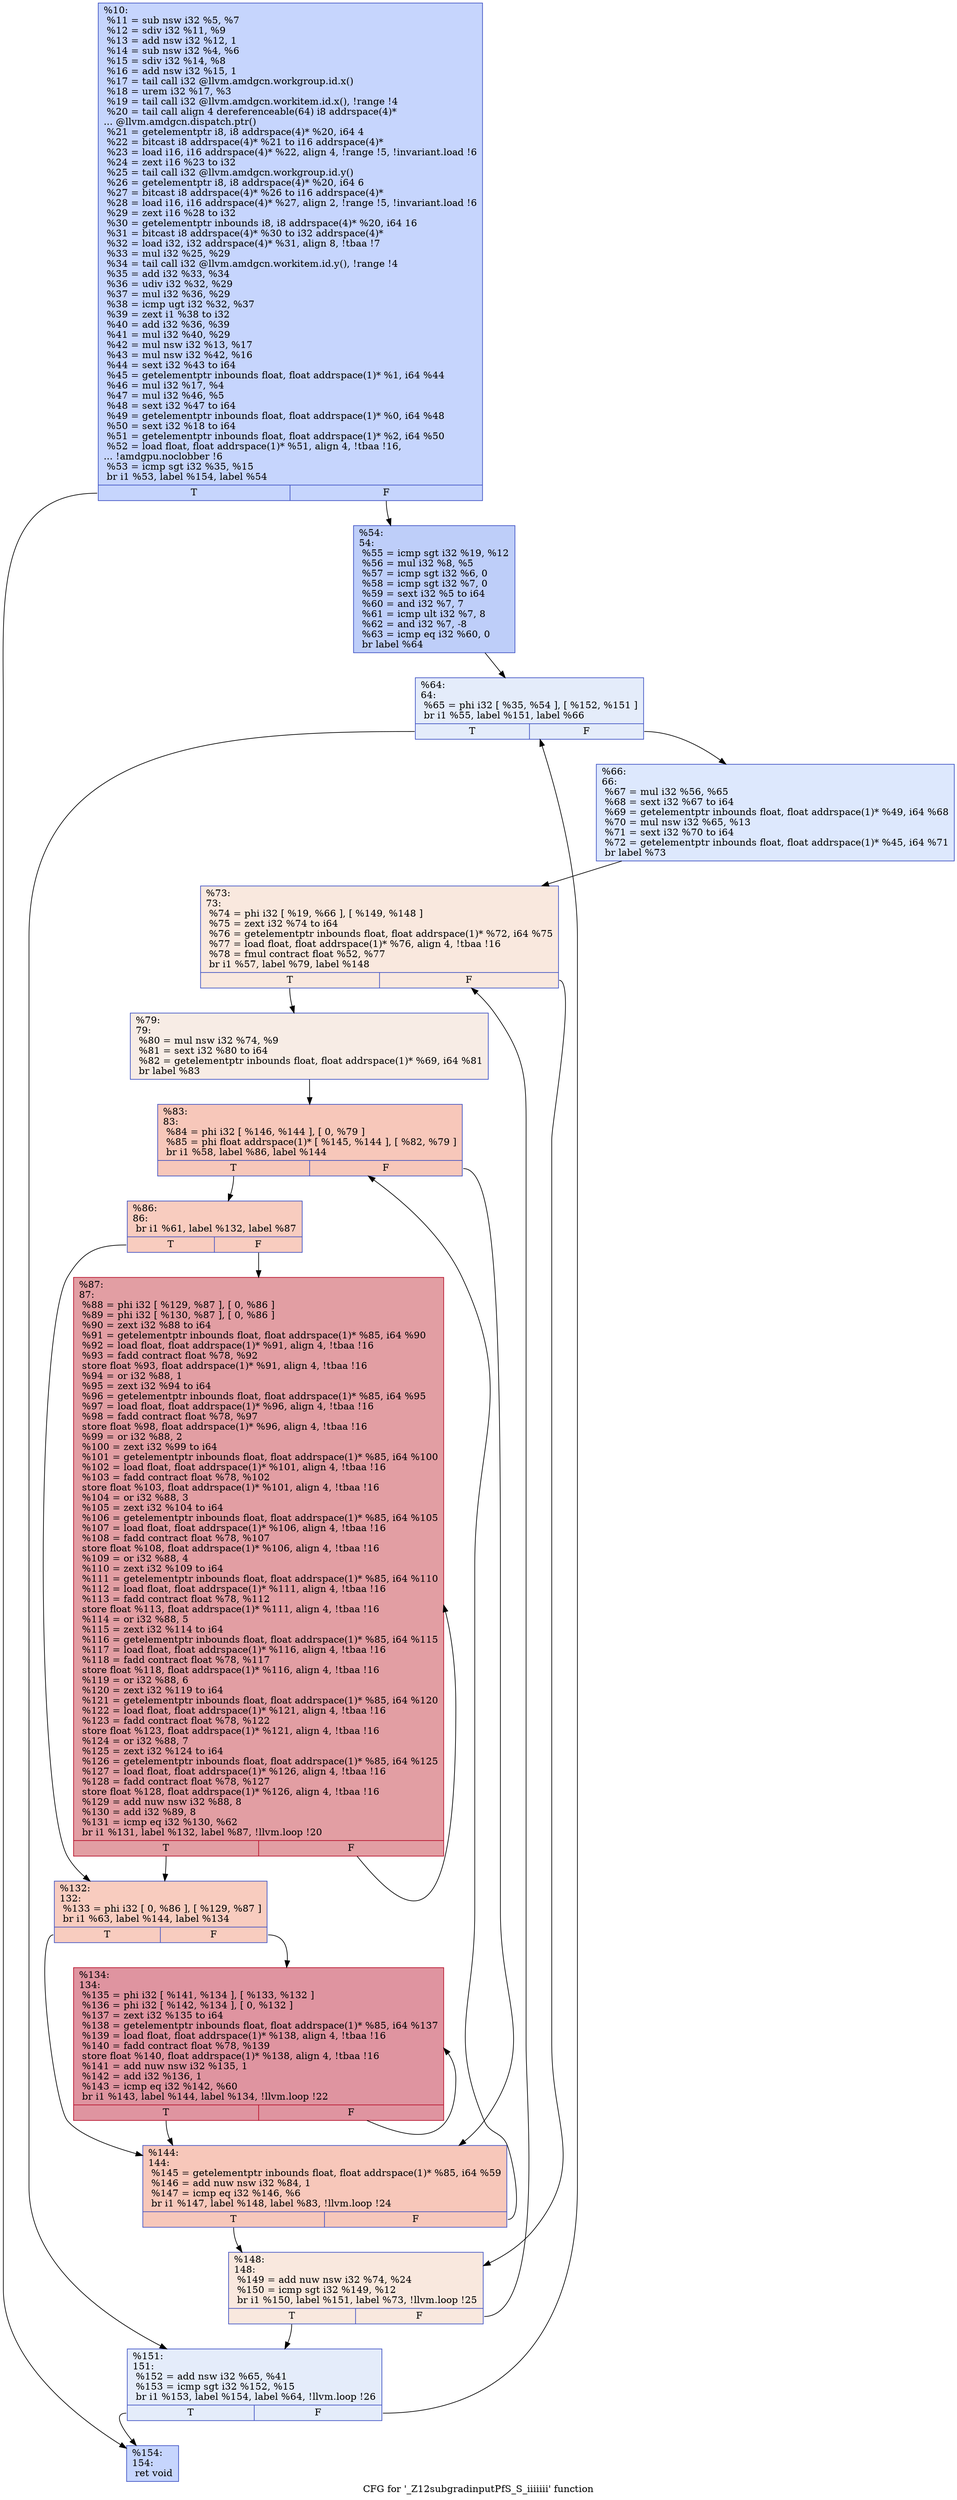 digraph "CFG for '_Z12subgradinputPfS_S_iiiiiii' function" {
	label="CFG for '_Z12subgradinputPfS_S_iiiiiii' function";

	Node0x4b22380 [shape=record,color="#3d50c3ff", style=filled, fillcolor="#7ea1fa70",label="{%10:\l  %11 = sub nsw i32 %5, %7\l  %12 = sdiv i32 %11, %9\l  %13 = add nsw i32 %12, 1\l  %14 = sub nsw i32 %4, %6\l  %15 = sdiv i32 %14, %8\l  %16 = add nsw i32 %15, 1\l  %17 = tail call i32 @llvm.amdgcn.workgroup.id.x()\l  %18 = urem i32 %17, %3\l  %19 = tail call i32 @llvm.amdgcn.workitem.id.x(), !range !4\l  %20 = tail call align 4 dereferenceable(64) i8 addrspace(4)*\l... @llvm.amdgcn.dispatch.ptr()\l  %21 = getelementptr i8, i8 addrspace(4)* %20, i64 4\l  %22 = bitcast i8 addrspace(4)* %21 to i16 addrspace(4)*\l  %23 = load i16, i16 addrspace(4)* %22, align 4, !range !5, !invariant.load !6\l  %24 = zext i16 %23 to i32\l  %25 = tail call i32 @llvm.amdgcn.workgroup.id.y()\l  %26 = getelementptr i8, i8 addrspace(4)* %20, i64 6\l  %27 = bitcast i8 addrspace(4)* %26 to i16 addrspace(4)*\l  %28 = load i16, i16 addrspace(4)* %27, align 2, !range !5, !invariant.load !6\l  %29 = zext i16 %28 to i32\l  %30 = getelementptr inbounds i8, i8 addrspace(4)* %20, i64 16\l  %31 = bitcast i8 addrspace(4)* %30 to i32 addrspace(4)*\l  %32 = load i32, i32 addrspace(4)* %31, align 8, !tbaa !7\l  %33 = mul i32 %25, %29\l  %34 = tail call i32 @llvm.amdgcn.workitem.id.y(), !range !4\l  %35 = add i32 %33, %34\l  %36 = udiv i32 %32, %29\l  %37 = mul i32 %36, %29\l  %38 = icmp ugt i32 %32, %37\l  %39 = zext i1 %38 to i32\l  %40 = add i32 %36, %39\l  %41 = mul i32 %40, %29\l  %42 = mul nsw i32 %13, %17\l  %43 = mul nsw i32 %42, %16\l  %44 = sext i32 %43 to i64\l  %45 = getelementptr inbounds float, float addrspace(1)* %1, i64 %44\l  %46 = mul i32 %17, %4\l  %47 = mul i32 %46, %5\l  %48 = sext i32 %47 to i64\l  %49 = getelementptr inbounds float, float addrspace(1)* %0, i64 %48\l  %50 = sext i32 %18 to i64\l  %51 = getelementptr inbounds float, float addrspace(1)* %2, i64 %50\l  %52 = load float, float addrspace(1)* %51, align 4, !tbaa !16,\l... !amdgpu.noclobber !6\l  %53 = icmp sgt i32 %35, %15\l  br i1 %53, label %154, label %54\l|{<s0>T|<s1>F}}"];
	Node0x4b22380:s0 -> Node0x4b279d0;
	Node0x4b22380:s1 -> Node0x4b27a60;
	Node0x4b27a60 [shape=record,color="#3d50c3ff", style=filled, fillcolor="#6c8ff170",label="{%54:\l54:                                               \l  %55 = icmp sgt i32 %19, %12\l  %56 = mul i32 %8, %5\l  %57 = icmp sgt i32 %6, 0\l  %58 = icmp sgt i32 %7, 0\l  %59 = sext i32 %5 to i64\l  %60 = and i32 %7, 7\l  %61 = icmp ult i32 %7, 8\l  %62 = and i32 %7, -8\l  %63 = icmp eq i32 %60, 0\l  br label %64\l}"];
	Node0x4b27a60 -> Node0x4b28120;
	Node0x4b28120 [shape=record,color="#3d50c3ff", style=filled, fillcolor="#c1d4f470",label="{%64:\l64:                                               \l  %65 = phi i32 [ %35, %54 ], [ %152, %151 ]\l  br i1 %55, label %151, label %66\l|{<s0>T|<s1>F}}"];
	Node0x4b28120:s0 -> Node0x4b26460;
	Node0x4b28120:s1 -> Node0x4b265a0;
	Node0x4b265a0 [shape=record,color="#3d50c3ff", style=filled, fillcolor="#b2ccfb70",label="{%66:\l66:                                               \l  %67 = mul i32 %56, %65\l  %68 = sext i32 %67 to i64\l  %69 = getelementptr inbounds float, float addrspace(1)* %49, i64 %68\l  %70 = mul nsw i32 %65, %13\l  %71 = sext i32 %70 to i64\l  %72 = getelementptr inbounds float, float addrspace(1)* %45, i64 %71\l  br label %73\l}"];
	Node0x4b265a0 -> Node0x4b289e0;
	Node0x4b289e0 [shape=record,color="#3d50c3ff", style=filled, fillcolor="#f2cab570",label="{%73:\l73:                                               \l  %74 = phi i32 [ %19, %66 ], [ %149, %148 ]\l  %75 = zext i32 %74 to i64\l  %76 = getelementptr inbounds float, float addrspace(1)* %72, i64 %75\l  %77 = load float, float addrspace(1)* %76, align 4, !tbaa !16\l  %78 = fmul contract float %52, %77\l  br i1 %57, label %79, label %148\l|{<s0>T|<s1>F}}"];
	Node0x4b289e0:s0 -> Node0x4b29430;
	Node0x4b289e0:s1 -> Node0x4b28ad0;
	Node0x4b29430 [shape=record,color="#3d50c3ff", style=filled, fillcolor="#ecd3c570",label="{%79:\l79:                                               \l  %80 = mul nsw i32 %74, %9\l  %81 = sext i32 %80 to i64\l  %82 = getelementptr inbounds float, float addrspace(1)* %69, i64 %81\l  br label %83\l}"];
	Node0x4b29430 -> Node0x4b29710;
	Node0x4b29710 [shape=record,color="#3d50c3ff", style=filled, fillcolor="#ec7f6370",label="{%83:\l83:                                               \l  %84 = phi i32 [ %146, %144 ], [ 0, %79 ]\l  %85 = phi float addrspace(1)* [ %145, %144 ], [ %82, %79 ]\l  br i1 %58, label %86, label %144\l|{<s0>T|<s1>F}}"];
	Node0x4b29710:s0 -> Node0x4b29a60;
	Node0x4b29710:s1 -> Node0x4b29800;
	Node0x4b29a60 [shape=record,color="#3d50c3ff", style=filled, fillcolor="#f08b6e70",label="{%86:\l86:                                               \l  br i1 %61, label %132, label %87\l|{<s0>T|<s1>F}}"];
	Node0x4b29a60:s0 -> Node0x4b29ba0;
	Node0x4b29a60:s1 -> Node0x4b29bf0;
	Node0x4b29bf0 [shape=record,color="#b70d28ff", style=filled, fillcolor="#be242e70",label="{%87:\l87:                                               \l  %88 = phi i32 [ %129, %87 ], [ 0, %86 ]\l  %89 = phi i32 [ %130, %87 ], [ 0, %86 ]\l  %90 = zext i32 %88 to i64\l  %91 = getelementptr inbounds float, float addrspace(1)* %85, i64 %90\l  %92 = load float, float addrspace(1)* %91, align 4, !tbaa !16\l  %93 = fadd contract float %78, %92\l  store float %93, float addrspace(1)* %91, align 4, !tbaa !16\l  %94 = or i32 %88, 1\l  %95 = zext i32 %94 to i64\l  %96 = getelementptr inbounds float, float addrspace(1)* %85, i64 %95\l  %97 = load float, float addrspace(1)* %96, align 4, !tbaa !16\l  %98 = fadd contract float %78, %97\l  store float %98, float addrspace(1)* %96, align 4, !tbaa !16\l  %99 = or i32 %88, 2\l  %100 = zext i32 %99 to i64\l  %101 = getelementptr inbounds float, float addrspace(1)* %85, i64 %100\l  %102 = load float, float addrspace(1)* %101, align 4, !tbaa !16\l  %103 = fadd contract float %78, %102\l  store float %103, float addrspace(1)* %101, align 4, !tbaa !16\l  %104 = or i32 %88, 3\l  %105 = zext i32 %104 to i64\l  %106 = getelementptr inbounds float, float addrspace(1)* %85, i64 %105\l  %107 = load float, float addrspace(1)* %106, align 4, !tbaa !16\l  %108 = fadd contract float %78, %107\l  store float %108, float addrspace(1)* %106, align 4, !tbaa !16\l  %109 = or i32 %88, 4\l  %110 = zext i32 %109 to i64\l  %111 = getelementptr inbounds float, float addrspace(1)* %85, i64 %110\l  %112 = load float, float addrspace(1)* %111, align 4, !tbaa !16\l  %113 = fadd contract float %78, %112\l  store float %113, float addrspace(1)* %111, align 4, !tbaa !16\l  %114 = or i32 %88, 5\l  %115 = zext i32 %114 to i64\l  %116 = getelementptr inbounds float, float addrspace(1)* %85, i64 %115\l  %117 = load float, float addrspace(1)* %116, align 4, !tbaa !16\l  %118 = fadd contract float %78, %117\l  store float %118, float addrspace(1)* %116, align 4, !tbaa !16\l  %119 = or i32 %88, 6\l  %120 = zext i32 %119 to i64\l  %121 = getelementptr inbounds float, float addrspace(1)* %85, i64 %120\l  %122 = load float, float addrspace(1)* %121, align 4, !tbaa !16\l  %123 = fadd contract float %78, %122\l  store float %123, float addrspace(1)* %121, align 4, !tbaa !16\l  %124 = or i32 %88, 7\l  %125 = zext i32 %124 to i64\l  %126 = getelementptr inbounds float, float addrspace(1)* %85, i64 %125\l  %127 = load float, float addrspace(1)* %126, align 4, !tbaa !16\l  %128 = fadd contract float %78, %127\l  store float %128, float addrspace(1)* %126, align 4, !tbaa !16\l  %129 = add nuw nsw i32 %88, 8\l  %130 = add i32 %89, 8\l  %131 = icmp eq i32 %130, %62\l  br i1 %131, label %132, label %87, !llvm.loop !20\l|{<s0>T|<s1>F}}"];
	Node0x4b29bf0:s0 -> Node0x4b29ba0;
	Node0x4b29bf0:s1 -> Node0x4b29bf0;
	Node0x4b29ba0 [shape=record,color="#3d50c3ff", style=filled, fillcolor="#f08b6e70",label="{%132:\l132:                                              \l  %133 = phi i32 [ 0, %86 ], [ %129, %87 ]\l  br i1 %63, label %144, label %134\l|{<s0>T|<s1>F}}"];
	Node0x4b29ba0:s0 -> Node0x4b29800;
	Node0x4b29ba0:s1 -> Node0x4b2c120;
	Node0x4b2c120 [shape=record,color="#b70d28ff", style=filled, fillcolor="#b70d2870",label="{%134:\l134:                                              \l  %135 = phi i32 [ %141, %134 ], [ %133, %132 ]\l  %136 = phi i32 [ %142, %134 ], [ 0, %132 ]\l  %137 = zext i32 %135 to i64\l  %138 = getelementptr inbounds float, float addrspace(1)* %85, i64 %137\l  %139 = load float, float addrspace(1)* %138, align 4, !tbaa !16\l  %140 = fadd contract float %78, %139\l  store float %140, float addrspace(1)* %138, align 4, !tbaa !16\l  %141 = add nuw nsw i32 %135, 1\l  %142 = add i32 %136, 1\l  %143 = icmp eq i32 %142, %60\l  br i1 %143, label %144, label %134, !llvm.loop !22\l|{<s0>T|<s1>F}}"];
	Node0x4b2c120:s0 -> Node0x4b29800;
	Node0x4b2c120:s1 -> Node0x4b2c120;
	Node0x4b29800 [shape=record,color="#3d50c3ff", style=filled, fillcolor="#ec7f6370",label="{%144:\l144:                                              \l  %145 = getelementptr inbounds float, float addrspace(1)* %85, i64 %59\l  %146 = add nuw nsw i32 %84, 1\l  %147 = icmp eq i32 %146, %6\l  br i1 %147, label %148, label %83, !llvm.loop !24\l|{<s0>T|<s1>F}}"];
	Node0x4b29800:s0 -> Node0x4b28ad0;
	Node0x4b29800:s1 -> Node0x4b29710;
	Node0x4b28ad0 [shape=record,color="#3d50c3ff", style=filled, fillcolor="#f2cab570",label="{%148:\l148:                                              \l  %149 = add nuw nsw i32 %74, %24\l  %150 = icmp sgt i32 %149, %12\l  br i1 %150, label %151, label %73, !llvm.loop !25\l|{<s0>T|<s1>F}}"];
	Node0x4b28ad0:s0 -> Node0x4b26460;
	Node0x4b28ad0:s1 -> Node0x4b289e0;
	Node0x4b26460 [shape=record,color="#3d50c3ff", style=filled, fillcolor="#c1d4f470",label="{%151:\l151:                                              \l  %152 = add nsw i32 %65, %41\l  %153 = icmp sgt i32 %152, %15\l  br i1 %153, label %154, label %64, !llvm.loop !26\l|{<s0>T|<s1>F}}"];
	Node0x4b26460:s0 -> Node0x4b279d0;
	Node0x4b26460:s1 -> Node0x4b28120;
	Node0x4b279d0 [shape=record,color="#3d50c3ff", style=filled, fillcolor="#7ea1fa70",label="{%154:\l154:                                              \l  ret void\l}"];
}
